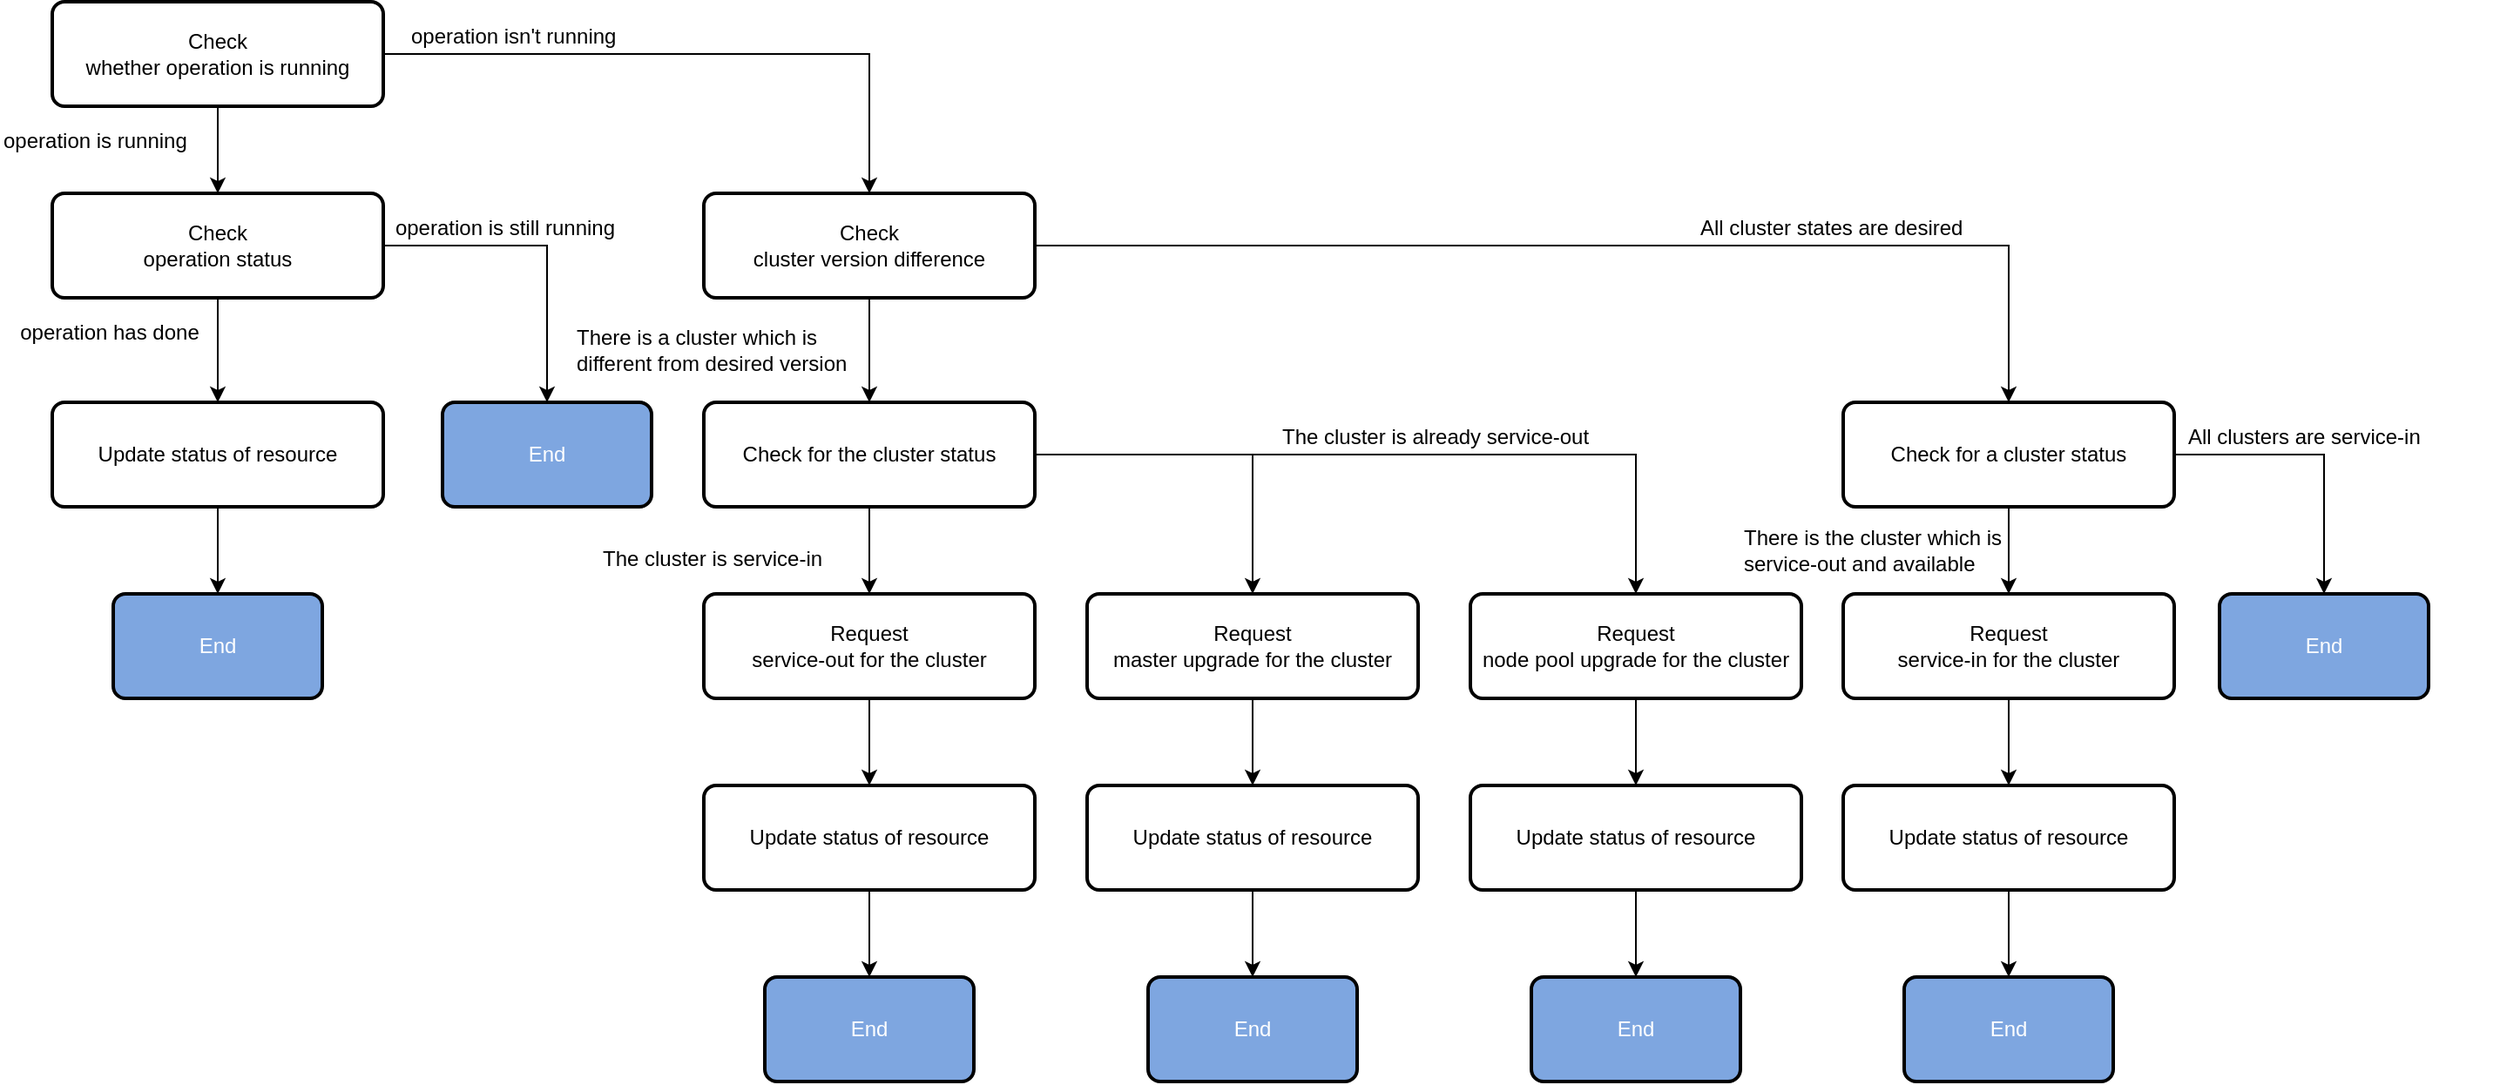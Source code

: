 <mxfile version="13.10.9" type="device"><diagram id="cMWtvSXtv5RJ2bKFMQNX" name="Page-1"><mxGraphModel dx="1527" dy="954" grid="1" gridSize="10" guides="1" tooltips="1" connect="1" arrows="1" fold="1" page="1" pageScale="1" pageWidth="827" pageHeight="1169" math="0" shadow="0"><root><mxCell id="0"/><mxCell id="1" parent="0"/><mxCell id="cm5h_TI-5_4-2U0FJdtf-4" style="edgeStyle=orthogonalEdgeStyle;rounded=0;orthogonalLoop=1;jettySize=auto;html=1;exitX=0.5;exitY=1;exitDx=0;exitDy=0;entryX=0.5;entryY=0;entryDx=0;entryDy=0;" parent="1" source="cm5h_TI-5_4-2U0FJdtf-2" target="cm5h_TI-5_4-2U0FJdtf-3" edge="1"><mxGeometry relative="1" as="geometry"/></mxCell><mxCell id="Wsr7VmTyBB44HUjaHpWM-7" style="edgeStyle=orthogonalEdgeStyle;rounded=0;orthogonalLoop=1;jettySize=auto;html=1;exitX=1;exitY=0.5;exitDx=0;exitDy=0;entryX=0.5;entryY=0;entryDx=0;entryDy=0;" edge="1" parent="1" source="cm5h_TI-5_4-2U0FJdtf-2" target="cm5h_TI-5_4-2U0FJdtf-13"><mxGeometry relative="1" as="geometry"/></mxCell><mxCell id="cm5h_TI-5_4-2U0FJdtf-2" value="Check &lt;br&gt;whether operation is running" style="rounded=1;whiteSpace=wrap;html=1;absoluteArcSize=1;arcSize=14;strokeWidth=2;" parent="1" vertex="1"><mxGeometry x="436" y="260" width="190" height="60" as="geometry"/></mxCell><mxCell id="cm5h_TI-5_4-2U0FJdtf-18" style="edgeStyle=orthogonalEdgeStyle;rounded=0;orthogonalLoop=1;jettySize=auto;html=1;exitX=0.5;exitY=1;exitDx=0;exitDy=0;entryX=0.5;entryY=0;entryDx=0;entryDy=0;" parent="1" source="cm5h_TI-5_4-2U0FJdtf-3" target="cm5h_TI-5_4-2U0FJdtf-5" edge="1"><mxGeometry relative="1" as="geometry"><mxPoint x="771" y="510" as="targetPoint"/></mxGeometry></mxCell><mxCell id="Wsr7VmTyBB44HUjaHpWM-4" style="edgeStyle=orthogonalEdgeStyle;rounded=0;orthogonalLoop=1;jettySize=auto;html=1;exitX=1;exitY=0.5;exitDx=0;exitDy=0;entryX=0.5;entryY=0;entryDx=0;entryDy=0;" edge="1" parent="1" source="cm5h_TI-5_4-2U0FJdtf-3" target="Wsr7VmTyBB44HUjaHpWM-2"><mxGeometry relative="1" as="geometry"/></mxCell><mxCell id="cm5h_TI-5_4-2U0FJdtf-3" value="Check&lt;br&gt;operation status" style="rounded=1;whiteSpace=wrap;html=1;absoluteArcSize=1;arcSize=14;strokeWidth=2;" parent="1" vertex="1"><mxGeometry x="436" y="370" width="190" height="60" as="geometry"/></mxCell><mxCell id="Wsr7VmTyBB44HUjaHpWM-1" style="edgeStyle=orthogonalEdgeStyle;rounded=0;orthogonalLoop=1;jettySize=auto;html=1;exitX=0.5;exitY=1;exitDx=0;exitDy=0;entryX=0.5;entryY=0;entryDx=0;entryDy=0;" edge="1" parent="1" source="cm5h_TI-5_4-2U0FJdtf-5"><mxGeometry relative="1" as="geometry"><mxPoint x="531" y="600.0" as="targetPoint"/></mxGeometry></mxCell><mxCell id="cm5h_TI-5_4-2U0FJdtf-5" value="Update status of resource" style="rounded=1;whiteSpace=wrap;html=1;absoluteArcSize=1;arcSize=14;strokeWidth=2;" parent="1" vertex="1"><mxGeometry x="436" y="490" width="190" height="60" as="geometry"/></mxCell><mxCell id="cm5h_TI-5_4-2U0FJdtf-9" value="operation has done" style="text;html=1;strokeColor=none;fillColor=none;align=center;verticalAlign=middle;whiteSpace=wrap;rounded=0;" parent="1" vertex="1"><mxGeometry x="414" y="440" width="110" height="20" as="geometry"/></mxCell><mxCell id="cm5h_TI-5_4-2U0FJdtf-10" value="operation is running" style="text;html=1;strokeColor=none;fillColor=none;align=left;verticalAlign=middle;whiteSpace=wrap;rounded=0;" parent="1" vertex="1"><mxGeometry x="406" y="330" width="110" height="20" as="geometry"/></mxCell><mxCell id="cm5h_TI-5_4-2U0FJdtf-68" style="edgeStyle=orthogonalEdgeStyle;rounded=0;orthogonalLoop=1;jettySize=auto;html=1;exitX=0.5;exitY=1;exitDx=0;exitDy=0;entryX=0.5;entryY=0;entryDx=0;entryDy=0;" parent="1" source="cm5h_TI-5_4-2U0FJdtf-13" target="cm5h_TI-5_4-2U0FJdtf-21" edge="1"><mxGeometry relative="1" as="geometry"/></mxCell><mxCell id="Wsr7VmTyBB44HUjaHpWM-27" style="edgeStyle=orthogonalEdgeStyle;rounded=0;orthogonalLoop=1;jettySize=auto;html=1;exitX=1;exitY=0.5;exitDx=0;exitDy=0;entryX=0.5;entryY=0;entryDx=0;entryDy=0;" edge="1" parent="1" source="cm5h_TI-5_4-2U0FJdtf-13" target="cm5h_TI-5_4-2U0FJdtf-48"><mxGeometry relative="1" as="geometry"/></mxCell><mxCell id="cm5h_TI-5_4-2U0FJdtf-13" value="Check &lt;br&gt;cluster version difference" style="rounded=1;whiteSpace=wrap;html=1;absoluteArcSize=1;arcSize=14;strokeWidth=2;" parent="1" vertex="1"><mxGeometry x="810" y="370" width="190" height="60" as="geometry"/></mxCell><mxCell id="cm5h_TI-5_4-2U0FJdtf-15" value="operation isn't running" style="text;html=1;strokeColor=none;fillColor=none;align=left;verticalAlign=middle;whiteSpace=wrap;rounded=0;" parent="1" vertex="1"><mxGeometry x="640" y="270" width="126" height="20" as="geometry"/></mxCell><mxCell id="cm5h_TI-5_4-2U0FJdtf-17" value="operation is still running" style="text;html=1;strokeColor=none;fillColor=none;align=center;verticalAlign=middle;whiteSpace=wrap;rounded=0;" parent="1" vertex="1"><mxGeometry x="626" y="380" width="140" height="20" as="geometry"/></mxCell><mxCell id="cm5h_TI-5_4-2U0FJdtf-25" style="edgeStyle=orthogonalEdgeStyle;rounded=0;orthogonalLoop=1;jettySize=auto;html=1;exitX=0.5;exitY=1;exitDx=0;exitDy=0;entryX=0.5;entryY=0;entryDx=0;entryDy=0;" parent="1" source="cm5h_TI-5_4-2U0FJdtf-21" target="cm5h_TI-5_4-2U0FJdtf-23" edge="1"><mxGeometry relative="1" as="geometry"/></mxCell><mxCell id="Wsr7VmTyBB44HUjaHpWM-14" style="edgeStyle=orthogonalEdgeStyle;rounded=0;orthogonalLoop=1;jettySize=auto;html=1;exitX=1;exitY=0.5;exitDx=0;exitDy=0;entryX=0.5;entryY=0;entryDx=0;entryDy=0;" edge="1" parent="1" source="cm5h_TI-5_4-2U0FJdtf-21" target="cm5h_TI-5_4-2U0FJdtf-30"><mxGeometry relative="1" as="geometry"/></mxCell><mxCell id="Wsr7VmTyBB44HUjaHpWM-21" style="edgeStyle=orthogonalEdgeStyle;rounded=0;orthogonalLoop=1;jettySize=auto;html=1;exitX=1;exitY=0.5;exitDx=0;exitDy=0;entryX=0.5;entryY=0;entryDx=0;entryDy=0;" edge="1" parent="1" source="cm5h_TI-5_4-2U0FJdtf-21" target="cm5h_TI-5_4-2U0FJdtf-36"><mxGeometry relative="1" as="geometry"/></mxCell><mxCell id="cm5h_TI-5_4-2U0FJdtf-21" value="Check for the cluster status" style="rounded=1;whiteSpace=wrap;html=1;absoluteArcSize=1;arcSize=14;strokeWidth=2;" parent="1" vertex="1"><mxGeometry x="810" y="490" width="190" height="60" as="geometry"/></mxCell><mxCell id="Wsr7VmTyBB44HUjaHpWM-11" style="edgeStyle=orthogonalEdgeStyle;rounded=0;orthogonalLoop=1;jettySize=auto;html=1;exitX=0.5;exitY=1;exitDx=0;exitDy=0;entryX=0.5;entryY=0;entryDx=0;entryDy=0;" edge="1" parent="1" source="cm5h_TI-5_4-2U0FJdtf-23" target="Wsr7VmTyBB44HUjaHpWM-9"><mxGeometry relative="1" as="geometry"/></mxCell><mxCell id="cm5h_TI-5_4-2U0FJdtf-23" value="Request&lt;br&gt;service-out for the cluster" style="rounded=1;whiteSpace=wrap;html=1;absoluteArcSize=1;arcSize=14;strokeWidth=2;" parent="1" vertex="1"><mxGeometry x="810" y="600" width="190" height="60" as="geometry"/></mxCell><mxCell id="cm5h_TI-5_4-2U0FJdtf-24" value="There is a cluster which is different from desired version" style="text;html=1;strokeColor=none;fillColor=none;align=left;verticalAlign=middle;whiteSpace=wrap;rounded=0;" parent="1" vertex="1"><mxGeometry x="735" y="450" width="180" height="20" as="geometry"/></mxCell><mxCell id="Wsr7VmTyBB44HUjaHpWM-19" style="edgeStyle=orthogonalEdgeStyle;rounded=0;orthogonalLoop=1;jettySize=auto;html=1;exitX=0.5;exitY=1;exitDx=0;exitDy=0;entryX=0.5;entryY=0;entryDx=0;entryDy=0;" edge="1" parent="1" source="cm5h_TI-5_4-2U0FJdtf-30" target="Wsr7VmTyBB44HUjaHpWM-17"><mxGeometry relative="1" as="geometry"/></mxCell><mxCell id="cm5h_TI-5_4-2U0FJdtf-30" value="Request&lt;br&gt;master upgrade for the cluster" style="rounded=1;whiteSpace=wrap;html=1;absoluteArcSize=1;arcSize=14;strokeWidth=2;" parent="1" vertex="1"><mxGeometry x="1030" y="600" width="190" height="60" as="geometry"/></mxCell><mxCell id="cm5h_TI-5_4-2U0FJdtf-32" value="The cluster is service-in" style="text;html=1;strokeColor=none;fillColor=none;align=left;verticalAlign=middle;whiteSpace=wrap;rounded=0;" parent="1" vertex="1"><mxGeometry x="750" y="570" width="150" height="20" as="geometry"/></mxCell><mxCell id="cm5h_TI-5_4-2U0FJdtf-33" value="The cluster is already service-out" style="text;html=1;strokeColor=none;fillColor=none;align=left;verticalAlign=middle;whiteSpace=wrap;rounded=0;" parent="1" vertex="1"><mxGeometry x="1140" y="500" width="190" height="20" as="geometry"/></mxCell><mxCell id="Wsr7VmTyBB44HUjaHpWM-25" style="edgeStyle=orthogonalEdgeStyle;rounded=0;orthogonalLoop=1;jettySize=auto;html=1;exitX=0.5;exitY=1;exitDx=0;exitDy=0;entryX=0.5;entryY=0;entryDx=0;entryDy=0;" edge="1" parent="1" source="cm5h_TI-5_4-2U0FJdtf-36" target="Wsr7VmTyBB44HUjaHpWM-23"><mxGeometry relative="1" as="geometry"/></mxCell><mxCell id="cm5h_TI-5_4-2U0FJdtf-36" value="Request&lt;br&gt;node pool upgrade for the cluster" style="rounded=1;whiteSpace=wrap;html=1;absoluteArcSize=1;arcSize=14;strokeWidth=2;" parent="1" vertex="1"><mxGeometry x="1250" y="600" width="190" height="60" as="geometry"/></mxCell><mxCell id="cm5h_TI-5_4-2U0FJdtf-52" style="edgeStyle=orthogonalEdgeStyle;rounded=0;orthogonalLoop=1;jettySize=auto;html=1;exitX=0.5;exitY=1;exitDx=0;exitDy=0;entryX=0.5;entryY=0;entryDx=0;entryDy=0;" parent="1" source="cm5h_TI-5_4-2U0FJdtf-48" target="cm5h_TI-5_4-2U0FJdtf-51" edge="1"><mxGeometry relative="1" as="geometry"/></mxCell><mxCell id="Wsr7VmTyBB44HUjaHpWM-36" style="edgeStyle=orthogonalEdgeStyle;rounded=0;orthogonalLoop=1;jettySize=auto;html=1;exitX=1;exitY=0.5;exitDx=0;exitDy=0;entryX=0.5;entryY=0;entryDx=0;entryDy=0;" edge="1" parent="1" source="cm5h_TI-5_4-2U0FJdtf-48" target="Wsr7VmTyBB44HUjaHpWM-35"><mxGeometry relative="1" as="geometry"/></mxCell><mxCell id="cm5h_TI-5_4-2U0FJdtf-48" value="Check for a cluster status" style="rounded=1;whiteSpace=wrap;html=1;absoluteArcSize=1;arcSize=14;strokeWidth=2;" parent="1" vertex="1"><mxGeometry x="1464" y="490" width="190" height="60" as="geometry"/></mxCell><mxCell id="cm5h_TI-5_4-2U0FJdtf-50" value="All cluster states are desired" style="text;html=1;strokeColor=none;fillColor=none;align=left;verticalAlign=middle;whiteSpace=wrap;rounded=0;" parent="1" vertex="1"><mxGeometry x="1380" y="380" width="180" height="20" as="geometry"/></mxCell><mxCell id="Wsr7VmTyBB44HUjaHpWM-32" style="edgeStyle=orthogonalEdgeStyle;rounded=0;orthogonalLoop=1;jettySize=auto;html=1;exitX=0.5;exitY=1;exitDx=0;exitDy=0;entryX=0.5;entryY=0;entryDx=0;entryDy=0;" edge="1" parent="1" source="cm5h_TI-5_4-2U0FJdtf-51" target="Wsr7VmTyBB44HUjaHpWM-28"><mxGeometry relative="1" as="geometry"/></mxCell><mxCell id="cm5h_TI-5_4-2U0FJdtf-51" value="Request&lt;br&gt;service-in for the cluster" style="rounded=1;whiteSpace=wrap;html=1;absoluteArcSize=1;arcSize=14;strokeWidth=2;" parent="1" vertex="1"><mxGeometry x="1464" y="600" width="190" height="60" as="geometry"/></mxCell><mxCell id="cm5h_TI-5_4-2U0FJdtf-59" value="There is the cluster which is service-out and available" style="text;html=1;strokeColor=none;fillColor=none;align=left;verticalAlign=middle;whiteSpace=wrap;rounded=0;" parent="1" vertex="1"><mxGeometry x="1405" y="564.5" width="180" height="20" as="geometry"/></mxCell><mxCell id="cm5h_TI-5_4-2U0FJdtf-60" value="All clusters are service-in" style="text;html=1;strokeColor=none;fillColor=none;align=left;verticalAlign=middle;whiteSpace=wrap;rounded=0;" parent="1" vertex="1"><mxGeometry x="1660" y="500" width="180" height="20" as="geometry"/></mxCell><mxCell id="Wsr7VmTyBB44HUjaHpWM-2" value="&lt;span style=&quot;background-color: rgb(126 , 166 , 224)&quot;&gt;&lt;font color=&quot;#ffffff&quot;&gt;End&lt;/font&gt;&lt;/span&gt;" style="rounded=1;whiteSpace=wrap;html=1;absoluteArcSize=1;arcSize=14;strokeWidth=2;fillColor=#7EA6E0;" vertex="1" parent="1"><mxGeometry x="660" y="490" width="120" height="60" as="geometry"/></mxCell><mxCell id="Wsr7VmTyBB44HUjaHpWM-6" value="&lt;span style=&quot;background-color: rgb(126 , 166 , 224)&quot;&gt;&lt;font color=&quot;#ffffff&quot;&gt;End&lt;/font&gt;&lt;/span&gt;" style="rounded=1;whiteSpace=wrap;html=1;absoluteArcSize=1;arcSize=14;strokeWidth=2;fillColor=#7EA6E0;" vertex="1" parent="1"><mxGeometry x="471" y="600" width="120" height="60" as="geometry"/></mxCell><mxCell id="Wsr7VmTyBB44HUjaHpWM-12" style="edgeStyle=orthogonalEdgeStyle;rounded=0;orthogonalLoop=1;jettySize=auto;html=1;exitX=0.5;exitY=1;exitDx=0;exitDy=0;entryX=0.5;entryY=0;entryDx=0;entryDy=0;" edge="1" parent="1" source="Wsr7VmTyBB44HUjaHpWM-9" target="Wsr7VmTyBB44HUjaHpWM-10"><mxGeometry relative="1" as="geometry"/></mxCell><mxCell id="Wsr7VmTyBB44HUjaHpWM-9" value="Update status of resource" style="rounded=1;whiteSpace=wrap;html=1;absoluteArcSize=1;arcSize=14;strokeWidth=2;" vertex="1" parent="1"><mxGeometry x="810" y="710" width="190" height="60" as="geometry"/></mxCell><mxCell id="Wsr7VmTyBB44HUjaHpWM-10" value="&lt;span style=&quot;background-color: rgb(126 , 166 , 224)&quot;&gt;&lt;font color=&quot;#ffffff&quot;&gt;End&lt;/font&gt;&lt;/span&gt;" style="rounded=1;whiteSpace=wrap;html=1;absoluteArcSize=1;arcSize=14;strokeWidth=2;fillColor=#7EA6E0;" vertex="1" parent="1"><mxGeometry x="845" y="820" width="120" height="60" as="geometry"/></mxCell><mxCell id="Wsr7VmTyBB44HUjaHpWM-20" style="edgeStyle=orthogonalEdgeStyle;rounded=0;orthogonalLoop=1;jettySize=auto;html=1;exitX=0.5;exitY=1;exitDx=0;exitDy=0;entryX=0.5;entryY=0;entryDx=0;entryDy=0;" edge="1" parent="1" source="Wsr7VmTyBB44HUjaHpWM-17" target="Wsr7VmTyBB44HUjaHpWM-18"><mxGeometry relative="1" as="geometry"/></mxCell><mxCell id="Wsr7VmTyBB44HUjaHpWM-17" value="Update status of resource" style="rounded=1;whiteSpace=wrap;html=1;absoluteArcSize=1;arcSize=14;strokeWidth=2;" vertex="1" parent="1"><mxGeometry x="1030" y="710" width="190" height="60" as="geometry"/></mxCell><mxCell id="Wsr7VmTyBB44HUjaHpWM-18" value="&lt;span style=&quot;background-color: rgb(126 , 166 , 224)&quot;&gt;&lt;font color=&quot;#ffffff&quot;&gt;End&lt;/font&gt;&lt;/span&gt;" style="rounded=1;whiteSpace=wrap;html=1;absoluteArcSize=1;arcSize=14;strokeWidth=2;fillColor=#7EA6E0;" vertex="1" parent="1"><mxGeometry x="1065" y="820" width="120" height="60" as="geometry"/></mxCell><mxCell id="Wsr7VmTyBB44HUjaHpWM-26" style="edgeStyle=orthogonalEdgeStyle;rounded=0;orthogonalLoop=1;jettySize=auto;html=1;exitX=0.5;exitY=1;exitDx=0;exitDy=0;" edge="1" parent="1" source="Wsr7VmTyBB44HUjaHpWM-23" target="Wsr7VmTyBB44HUjaHpWM-24"><mxGeometry relative="1" as="geometry"/></mxCell><mxCell id="Wsr7VmTyBB44HUjaHpWM-23" value="Update status of resource" style="rounded=1;whiteSpace=wrap;html=1;absoluteArcSize=1;arcSize=14;strokeWidth=2;" vertex="1" parent="1"><mxGeometry x="1250" y="710" width="190" height="60" as="geometry"/></mxCell><mxCell id="Wsr7VmTyBB44HUjaHpWM-24" value="&lt;span style=&quot;background-color: rgb(126 , 166 , 224)&quot;&gt;&lt;font color=&quot;#ffffff&quot;&gt;End&lt;/font&gt;&lt;/span&gt;" style="rounded=1;whiteSpace=wrap;html=1;absoluteArcSize=1;arcSize=14;strokeWidth=2;fillColor=#7EA6E0;" vertex="1" parent="1"><mxGeometry x="1285" y="820" width="120" height="60" as="geometry"/></mxCell><mxCell id="Wsr7VmTyBB44HUjaHpWM-33" style="edgeStyle=orthogonalEdgeStyle;rounded=0;orthogonalLoop=1;jettySize=auto;html=1;exitX=0.5;exitY=1;exitDx=0;exitDy=0;entryX=0.5;entryY=0;entryDx=0;entryDy=0;" edge="1" parent="1" source="Wsr7VmTyBB44HUjaHpWM-28" target="Wsr7VmTyBB44HUjaHpWM-29"><mxGeometry relative="1" as="geometry"/></mxCell><mxCell id="Wsr7VmTyBB44HUjaHpWM-28" value="Update status of resource" style="rounded=1;whiteSpace=wrap;html=1;absoluteArcSize=1;arcSize=14;strokeWidth=2;" vertex="1" parent="1"><mxGeometry x="1464" y="710" width="190" height="60" as="geometry"/></mxCell><mxCell id="Wsr7VmTyBB44HUjaHpWM-29" value="&lt;span style=&quot;background-color: rgb(126 , 166 , 224)&quot;&gt;&lt;font color=&quot;#ffffff&quot;&gt;End&lt;/font&gt;&lt;/span&gt;" style="rounded=1;whiteSpace=wrap;html=1;absoluteArcSize=1;arcSize=14;strokeWidth=2;fillColor=#7EA6E0;" vertex="1" parent="1"><mxGeometry x="1499" y="820" width="120" height="60" as="geometry"/></mxCell><mxCell id="Wsr7VmTyBB44HUjaHpWM-35" value="&lt;span style=&quot;background-color: rgb(126 , 166 , 224)&quot;&gt;&lt;font color=&quot;#ffffff&quot;&gt;End&lt;/font&gt;&lt;/span&gt;" style="rounded=1;whiteSpace=wrap;html=1;absoluteArcSize=1;arcSize=14;strokeWidth=2;fillColor=#7EA6E0;" vertex="1" parent="1"><mxGeometry x="1680" y="600" width="120" height="60" as="geometry"/></mxCell></root></mxGraphModel></diagram></mxfile>